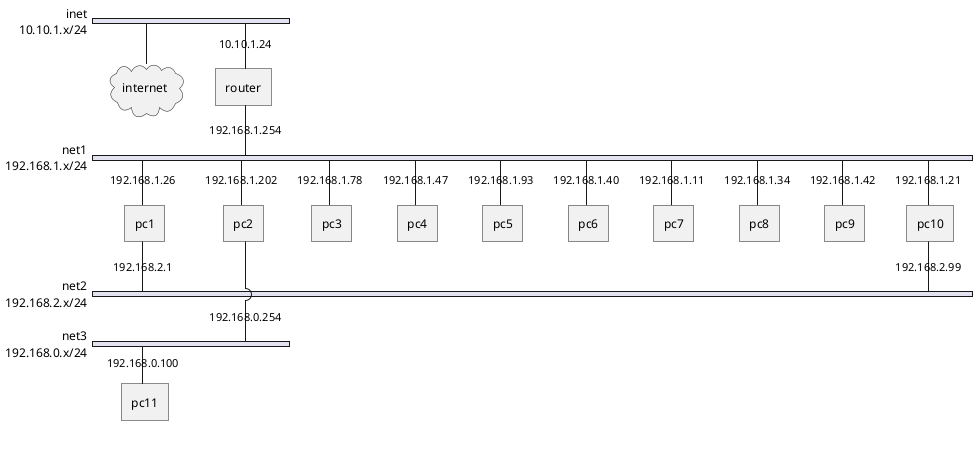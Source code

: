  @startuml

    nwdiag {

      network inet {
          address = "10.10.1.x/24"
          internet [shape = cloud]
          router [address = "10.10.1.24"]
      }

      network net1 {
          address = "192.168.1.x/24"

          router [address = "192.168.1.254"]
          pc1 [address = "192.168.1.26"]
          pc2 [address = "192.168.1.202"]
          pc3 [address = "192.168.1.78"]
          pc4 [address = "192.168.1.47"]
          pc5 [address = "192.168.1.93"]
          pc6 [address = "192.168.1.40"]
          pc7 [address = "192.168.1.11"]
          pc8 [address = "192.168.1.34"]
          pc9 [address = "192.168.1.42"]
          pc10 [address = "192.168.1.21"]

      }

      network net2 {
          address = "192.168.2.x/24"

          pc1 [address = "192.168.2.1"]
          pc10 [address = "192.168.2.99"]
      }
      network net3 {
          address = "192.168.0.x/24"

          pc2 [address = "192.168.0.254"];
          pc11 [address = "192.168.0.100"]
      }
    }
    @enduml